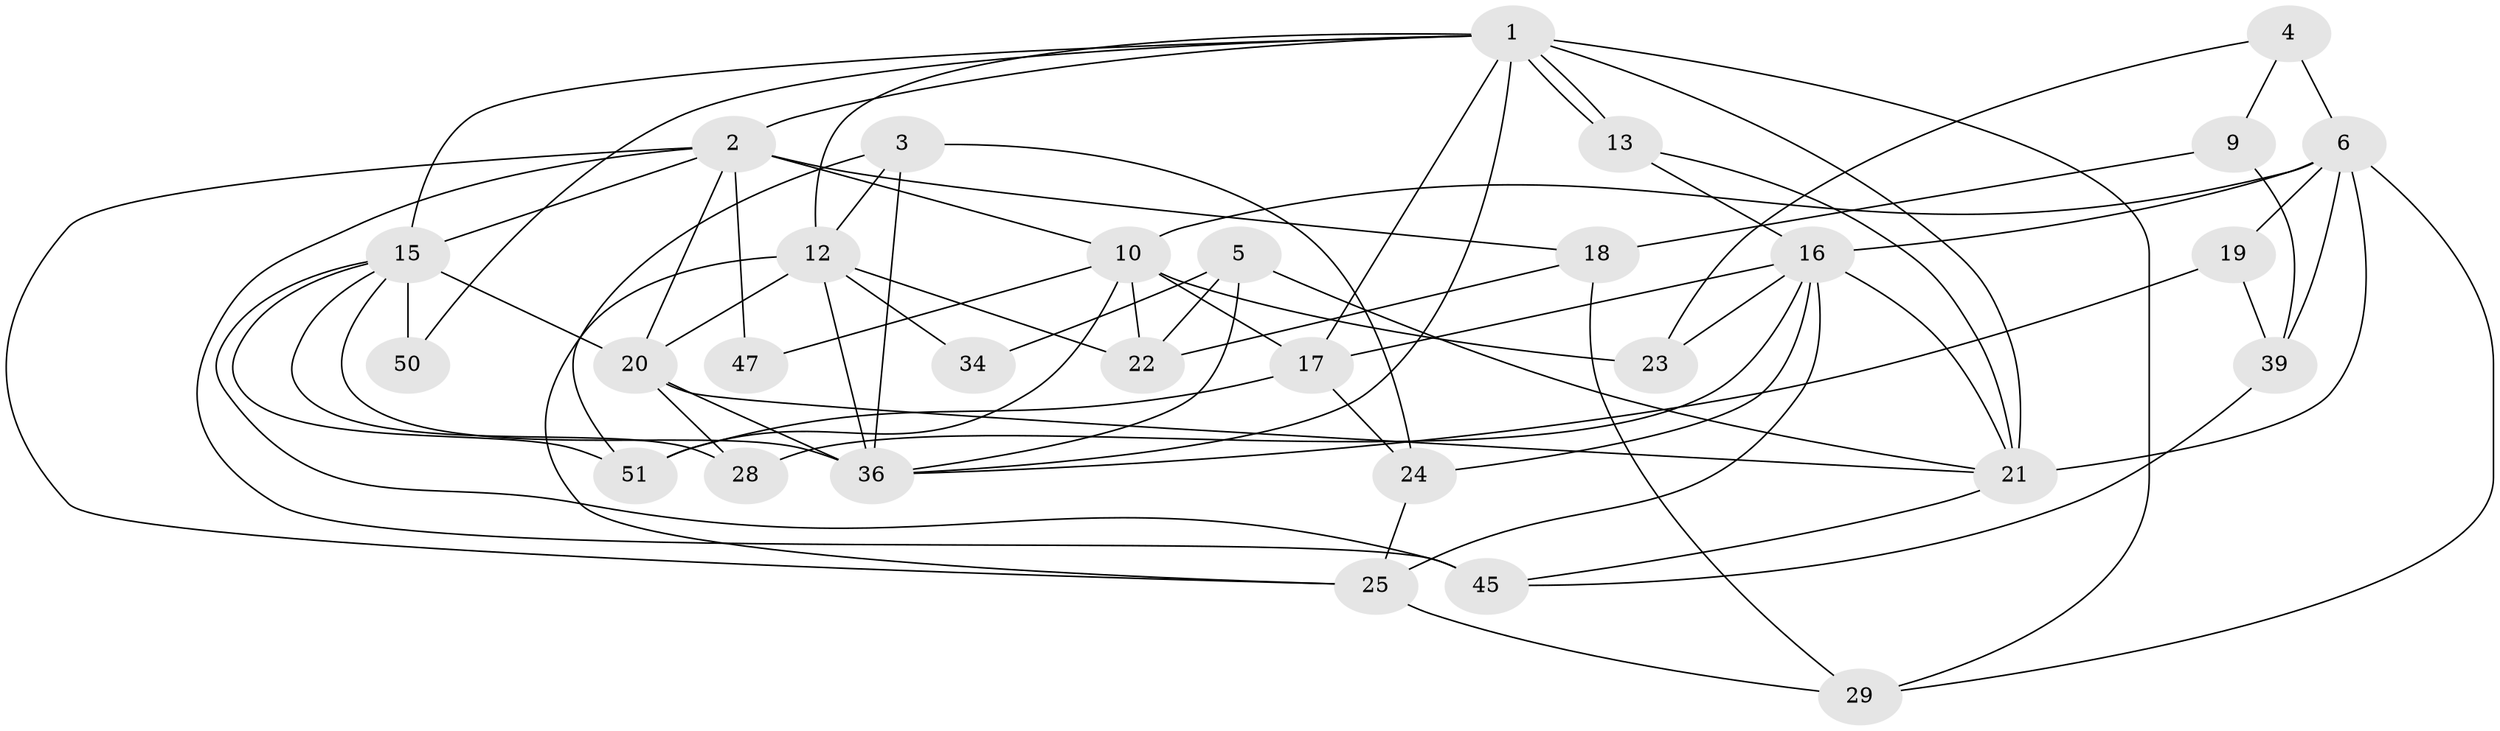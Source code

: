 // original degree distribution, {5: 0.17647058823529413, 4: 0.37254901960784315, 6: 0.11764705882352941, 3: 0.1568627450980392, 2: 0.1568627450980392, 7: 0.0196078431372549}
// Generated by graph-tools (version 1.1) at 2025/18/03/04/25 18:18:49]
// undirected, 30 vertices, 73 edges
graph export_dot {
graph [start="1"]
  node [color=gray90,style=filled];
  1 [super="+26"];
  2 [super="+14+8"];
  3;
  4;
  5;
  6 [super="+7+44+33"];
  9;
  10 [super="+11"];
  12 [super="+41"];
  13;
  15 [super="+42"];
  16 [super="+27"];
  17;
  18 [super="+30"];
  19;
  20 [super="+32"];
  21 [super="+40"];
  22;
  23;
  24;
  25;
  28;
  29;
  34;
  36 [super="+38"];
  39;
  45;
  47;
  50;
  51;
  1 -- 13;
  1 -- 13;
  1 -- 12;
  1 -- 50;
  1 -- 17;
  1 -- 36;
  1 -- 21 [weight=2];
  1 -- 29;
  1 -- 15;
  1 -- 2;
  2 -- 25;
  2 -- 47;
  2 -- 20;
  2 -- 45;
  2 -- 18;
  2 -- 15;
  2 -- 10 [weight=2];
  3 -- 12;
  3 -- 24;
  3 -- 36;
  3 -- 51;
  4 -- 23;
  4 -- 6 [weight=2];
  4 -- 9;
  5 -- 22;
  5 -- 21;
  5 -- 34;
  5 -- 36;
  6 -- 10 [weight=2];
  6 -- 19;
  6 -- 39;
  6 -- 16;
  6 -- 29;
  6 -- 21;
  9 -- 18;
  9 -- 39;
  10 -- 23 [weight=2];
  10 -- 51;
  10 -- 17;
  10 -- 22;
  10 -- 47;
  12 -- 22;
  12 -- 34;
  12 -- 20;
  12 -- 25;
  12 -- 36 [weight=2];
  13 -- 16;
  13 -- 21;
  15 -- 20 [weight=2];
  15 -- 36;
  15 -- 45;
  15 -- 50;
  15 -- 51;
  15 -- 28;
  16 -- 25;
  16 -- 24;
  16 -- 17;
  16 -- 23;
  16 -- 28;
  16 -- 21;
  17 -- 24;
  17 -- 51;
  18 -- 29;
  18 -- 22;
  19 -- 36;
  19 -- 39;
  20 -- 36;
  20 -- 28;
  20 -- 21;
  21 -- 45;
  24 -- 25;
  25 -- 29;
  39 -- 45;
}
